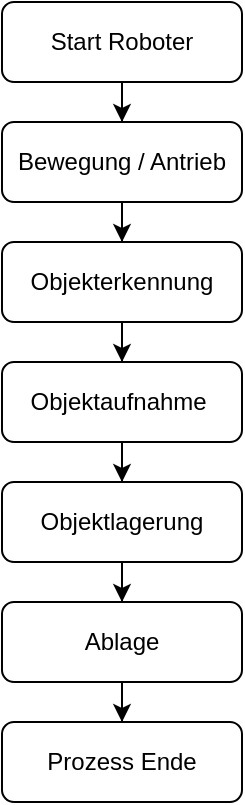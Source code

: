 <mxfile version="14.6.13" type="device"><diagram id="AASMZLPnTdxduINRkGka" name="Seite-1"><mxGraphModel dx="1024" dy="632" grid="1" gridSize="10" guides="1" tooltips="1" connect="1" arrows="1" fold="1" page="1" pageScale="1" pageWidth="827" pageHeight="1169" math="0" shadow="0"><root><mxCell id="0"/><mxCell id="1" parent="0"/><mxCell id="fAXnJj24BauYn6QI1ESY-8" value="" style="edgeStyle=orthogonalEdgeStyle;rounded=0;orthogonalLoop=1;jettySize=auto;html=1;" parent="1" source="fAXnJj24BauYn6QI1ESY-1" target="fAXnJj24BauYn6QI1ESY-2" edge="1"><mxGeometry relative="1" as="geometry"/></mxCell><mxCell id="fAXnJj24BauYn6QI1ESY-1" value="Start Roboter" style="rounded=1;whiteSpace=wrap;html=1;" parent="1" vertex="1"><mxGeometry x="200" y="220" width="120" height="40" as="geometry"/></mxCell><mxCell id="fAXnJj24BauYn6QI1ESY-9" value="" style="edgeStyle=orthogonalEdgeStyle;rounded=0;orthogonalLoop=1;jettySize=auto;html=1;" parent="1" source="fAXnJj24BauYn6QI1ESY-2" target="fAXnJj24BauYn6QI1ESY-3" edge="1"><mxGeometry relative="1" as="geometry"/></mxCell><mxCell id="fAXnJj24BauYn6QI1ESY-2" value="Bewegung / Antrieb" style="rounded=1;whiteSpace=wrap;html=1;" parent="1" vertex="1"><mxGeometry x="200" y="280" width="120" height="40" as="geometry"/></mxCell><mxCell id="fAXnJj24BauYn6QI1ESY-10" value="" style="edgeStyle=orthogonalEdgeStyle;rounded=0;orthogonalLoop=1;jettySize=auto;html=1;" parent="1" source="fAXnJj24BauYn6QI1ESY-3" target="fAXnJj24BauYn6QI1ESY-5" edge="1"><mxGeometry relative="1" as="geometry"/></mxCell><mxCell id="fAXnJj24BauYn6QI1ESY-3" value="Objekterkennung" style="rounded=1;whiteSpace=wrap;html=1;" parent="1" vertex="1"><mxGeometry x="200" y="340" width="120" height="40" as="geometry"/></mxCell><mxCell id="fAXnJj24BauYn6QI1ESY-12" value="" style="edgeStyle=orthogonalEdgeStyle;rounded=0;orthogonalLoop=1;jettySize=auto;html=1;" parent="1" source="fAXnJj24BauYn6QI1ESY-4" target="fAXnJj24BauYn6QI1ESY-6" edge="1"><mxGeometry relative="1" as="geometry"/></mxCell><mxCell id="fAXnJj24BauYn6QI1ESY-4" value="Objektlagerung" style="rounded=1;whiteSpace=wrap;html=1;" parent="1" vertex="1"><mxGeometry x="200" y="460" width="120" height="40" as="geometry"/></mxCell><mxCell id="fAXnJj24BauYn6QI1ESY-11" value="" style="edgeStyle=orthogonalEdgeStyle;rounded=0;orthogonalLoop=1;jettySize=auto;html=1;" parent="1" source="fAXnJj24BauYn6QI1ESY-5" target="fAXnJj24BauYn6QI1ESY-4" edge="1"><mxGeometry relative="1" as="geometry"/></mxCell><mxCell id="fAXnJj24BauYn6QI1ESY-5" value="Objektaufnahme&amp;nbsp;" style="rounded=1;whiteSpace=wrap;html=1;" parent="1" vertex="1"><mxGeometry x="200" y="400" width="120" height="40" as="geometry"/></mxCell><mxCell id="fAXnJj24BauYn6QI1ESY-13" value="" style="edgeStyle=orthogonalEdgeStyle;rounded=0;orthogonalLoop=1;jettySize=auto;html=1;" parent="1" source="fAXnJj24BauYn6QI1ESY-6" target="fAXnJj24BauYn6QI1ESY-7" edge="1"><mxGeometry relative="1" as="geometry"/></mxCell><mxCell id="fAXnJj24BauYn6QI1ESY-6" value="Ablage" style="rounded=1;whiteSpace=wrap;html=1;" parent="1" vertex="1"><mxGeometry x="200" y="520" width="120" height="40" as="geometry"/></mxCell><mxCell id="fAXnJj24BauYn6QI1ESY-7" value="Prozess Ende" style="rounded=1;whiteSpace=wrap;html=1;" parent="1" vertex="1"><mxGeometry x="200" y="580" width="120" height="40" as="geometry"/></mxCell></root></mxGraphModel></diagram></mxfile>